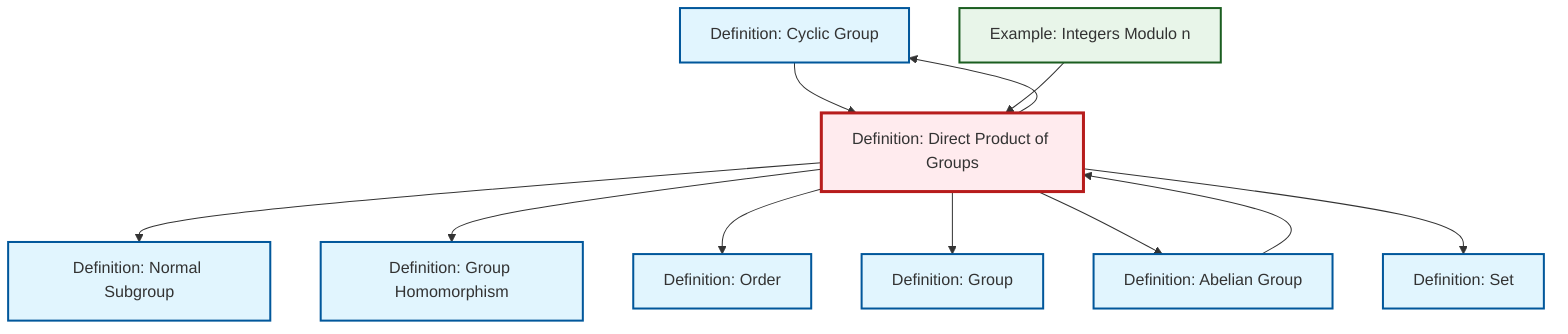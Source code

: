 graph TD
    classDef definition fill:#e1f5fe,stroke:#01579b,stroke-width:2px
    classDef theorem fill:#f3e5f5,stroke:#4a148c,stroke-width:2px
    classDef axiom fill:#fff3e0,stroke:#e65100,stroke-width:2px
    classDef example fill:#e8f5e9,stroke:#1b5e20,stroke-width:2px
    classDef current fill:#ffebee,stroke:#b71c1c,stroke-width:3px
    def-set["Definition: Set"]:::definition
    def-cyclic-group["Definition: Cyclic Group"]:::definition
    def-group["Definition: Group"]:::definition
    def-order["Definition: Order"]:::definition
    def-direct-product["Definition: Direct Product of Groups"]:::definition
    def-homomorphism["Definition: Group Homomorphism"]:::definition
    def-normal-subgroup["Definition: Normal Subgroup"]:::definition
    def-abelian-group["Definition: Abelian Group"]:::definition
    ex-quotient-integers-mod-n["Example: Integers Modulo n"]:::example
    def-direct-product --> def-normal-subgroup
    def-direct-product --> def-cyclic-group
    def-direct-product --> def-homomorphism
    def-direct-product --> def-order
    def-cyclic-group --> def-direct-product
    def-direct-product --> def-group
    ex-quotient-integers-mod-n --> def-direct-product
    def-abelian-group --> def-direct-product
    def-direct-product --> def-abelian-group
    def-direct-product --> def-set
    class def-direct-product current